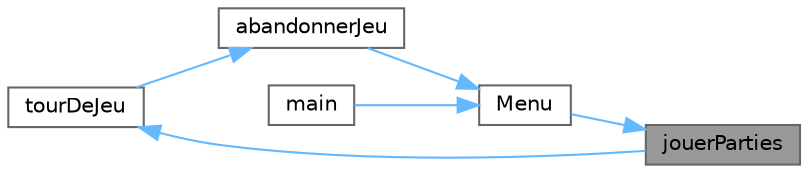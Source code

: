 digraph "jouerParties"
{
 // LATEX_PDF_SIZE
  bgcolor="transparent";
  edge [fontname=Helvetica,fontsize=10,labelfontname=Helvetica,labelfontsize=10];
  node [fontname=Helvetica,fontsize=10,shape=box,height=0.2,width=0.4];
  rankdir="RL";
  Node1 [id="Node000001",label="jouerParties",height=0.2,width=0.4,color="gray40", fillcolor="grey60", style="filled", fontcolor="black",tooltip=" "];
  Node1 -> Node2 [id="edge11_Node000001_Node000002",dir="back",color="steelblue1",style="solid",tooltip=" "];
  Node2 [id="Node000002",label="Menu",height=0.2,width=0.4,color="grey40", fillcolor="white", style="filled",URL="$sspgm_8c.html#a6b0067666ba7d74453f3a3c2c61d84a6",tooltip=" "];
  Node2 -> Node3 [id="edge12_Node000002_Node000003",dir="back",color="steelblue1",style="solid",tooltip=" "];
  Node3 [id="Node000003",label="abandonnerJeu",height=0.2,width=0.4,color="grey40", fillcolor="white", style="filled",URL="$sspgm_8c.html#aec3978e0c8aa77c1ffa58169366f915c",tooltip=" "];
  Node3 -> Node4 [id="edge13_Node000003_Node000004",dir="back",color="steelblue1",style="solid",tooltip=" "];
  Node4 [id="Node000004",label="tourDeJeu",height=0.2,width=0.4,color="grey40", fillcolor="white", style="filled",URL="$sspgm_8c.html#a8c9be5841b813b76cb58fb875a726720",tooltip=" "];
  Node4 -> Node1 [id="edge14_Node000004_Node000001",dir="back",color="steelblue1",style="solid",tooltip=" "];
  Node2 -> Node5 [id="edge15_Node000002_Node000005",dir="back",color="steelblue1",style="solid",tooltip=" "];
  Node5 [id="Node000005",label="main",height=0.2,width=0.4,color="grey40", fillcolor="white", style="filled",URL="$main_8c.html#ae66f6b31b5ad750f1fe042a706a4e3d4",tooltip=" "];
}
